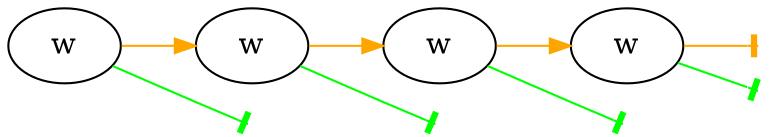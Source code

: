 digraph G {
    ordering="in";
    rankdir=LR;

    w1[label="w"];
    w2[label="w"];
    w3[label="w"];

    bot1[label="",shape="point",color="white"];
    bot2[label="",shape="point",color="white"];
    bot3[label="",shape="point",color="white"];
    bot4[label="",shape="point",color="white"];
    bot5[label="",shape="point",color="white"];

    edge[weight=10];
    w -> w1 -> w2 -> w3 [color="orange"];
    w3 -> bot1 [color="orange",arrowhead="tee"];

    edge[weight=1];

    w -> bot5 [color="green",arrowhead="tee"];
    w1 -> bot2 [color="green",arrowhead="tee"];
    w2 -> bot3 [color="green",arrowhead="tee"];
    w3 -> bot4 [color="green",arrowhead="tee"];
}